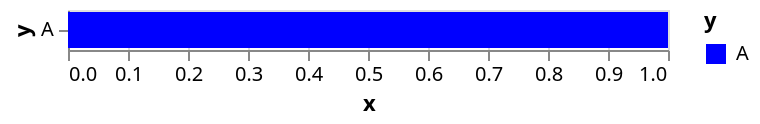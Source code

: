 {
  "$schema": "https://vega.github.io/schema/vega/v5.json",
  "axes": [
    {
      "aria": false,
      "domain": false,
      "grid": true,
      "gridScale": "y",
      "labels": false,
      "maxExtent": 0,
      "minExtent": 0,
      "orient": "bottom",
      "scale": "x",
      "tickCount": {
        "signal": "ceil(width/40)"
      },
      "ticks": false,
      "zindex": 0
    },
    {
      "grid": false,
      "labelFlush": true,
      "labelOverlap": true,
      "orient": "bottom",
      "scale": "x",
      "tickCount": {
        "signal": "ceil(width/40)"
      },
      "title": "x",
      "zindex": 0
    },
    {
      "grid": false,
      "orient": "left",
      "scale": "y",
      "title": "y",
      "zindex": 0
    }
  ],
  "background": "white",
  "data": [
    {
      "name": "data-0f23fed2edacf0a993b08905dbfc85d0",
      "values": [
        {
          "x": 1,
          "y": "A"
        }
      ]
    },
    {
      "name": "data_0",
      "source": "data-0f23fed2edacf0a993b08905dbfc85d0",
      "transform": [
        {
          "as": [
            "x_start",
            "x_end"
          ],
          "field": "x",
          "groupby": [
            "y"
          ],
          "offset": "zero",
          "sort": {
            "field": [],
            "order": []
          },
          "type": "stack"
        },
        {
          "expr": "isValid(datum[\"x\"]) && isFinite(+datum[\"x\"])",
          "type": "filter"
        }
      ]
    }
  ],
  "legends": [
    {
      "fill": "color",
      "symbolType": "square",
      "title": "y"
    }
  ],
  "marks": [
    {
      "encode": {
        "update": {
          "ariaRoleDescription": {
            "value": "bar"
          },
          "description": {
            "signal": "\"x: \" + (format(datum[\"x\"], \"\")) + \"; y: \" + (isValid(datum[\"y\"]) ? datum[\"y\"] : \"\"+datum[\"y\"])"
          },
          "fill": {
            "field": "y",
            "scale": "color"
          },
          "height": {
            "signal": "max(0.25, bandwidth('y'))"
          },
          "x": {
            "field": "x_end",
            "scale": "x"
          },
          "x2": {
            "field": "x_start",
            "scale": "x"
          },
          "y": {
            "field": "y",
            "scale": "y"
          }
        }
      },
      "from": {
        "data": "data_0"
      },
      "name": "marks",
      "style": [
        "bar"
      ],
      "type": "rect"
    }
  ],
  "padding": 5,
  "scales": [
    {
      "domain": {
        "data": "data_0",
        "fields": [
          "x_start",
          "x_end"
        ]
      },
      "name": "x",
      "nice": true,
      "range": [
        0,
        {
          "signal": "width"
        }
      ],
      "type": "linear",
      "zero": true
    },
    {
      "domain": {
        "data": "data_0",
        "field": "y",
        "sort": true
      },
      "name": "y",
      "paddingInner": 0.1,
      "paddingOuter": 0.05,
      "range": {
        "step": {
          "signal": "y_step"
        }
      },
      "type": "band"
    },
    {
      "domain": [
        "A"
      ],
      "name": "color",
      "range": [
        "#0000FF"
      ],
      "type": "ordinal"
    }
  ],
  "signals": [
    {
      "name": "y_step",
      "value": 20
    },
    {
      "name": "height",
      "update": "bandspace(domain('y').length, 0.1, 0.05) * y_step"
    }
  ],
  "style": "cell",
  "width": 300
}
